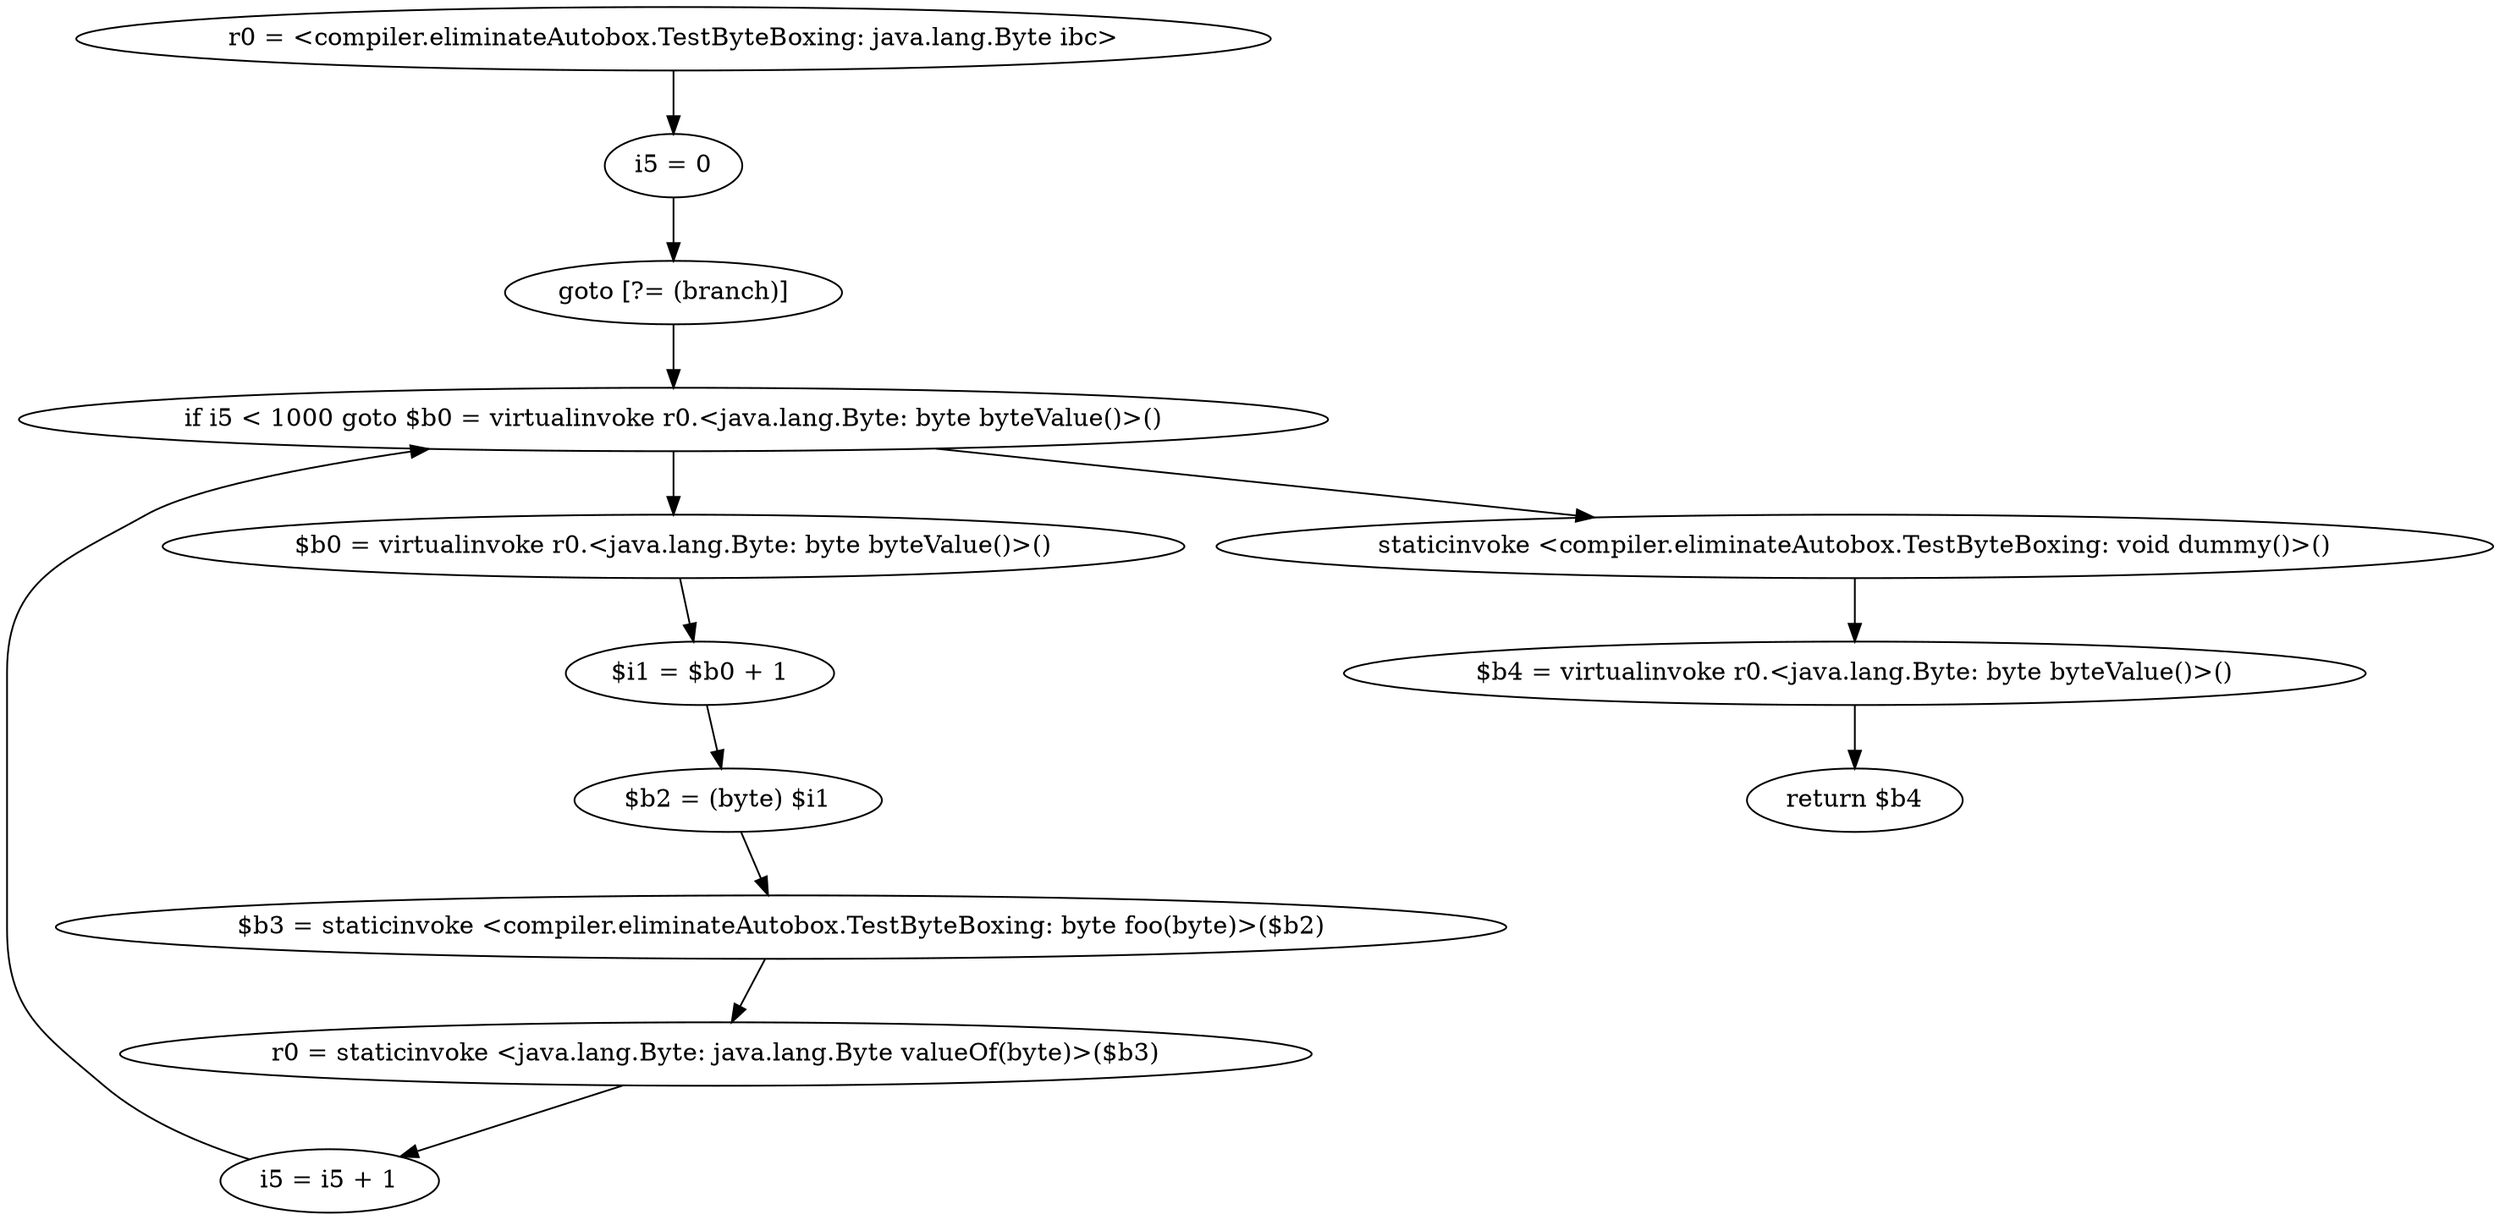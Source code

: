 digraph "unitGraph" {
    "r0 = <compiler.eliminateAutobox.TestByteBoxing: java.lang.Byte ibc>"
    "i5 = 0"
    "goto [?= (branch)]"
    "$b0 = virtualinvoke r0.<java.lang.Byte: byte byteValue()>()"
    "$i1 = $b0 + 1"
    "$b2 = (byte) $i1"
    "$b3 = staticinvoke <compiler.eliminateAutobox.TestByteBoxing: byte foo(byte)>($b2)"
    "r0 = staticinvoke <java.lang.Byte: java.lang.Byte valueOf(byte)>($b3)"
    "i5 = i5 + 1"
    "if i5 < 1000 goto $b0 = virtualinvoke r0.<java.lang.Byte: byte byteValue()>()"
    "staticinvoke <compiler.eliminateAutobox.TestByteBoxing: void dummy()>()"
    "$b4 = virtualinvoke r0.<java.lang.Byte: byte byteValue()>()"
    "return $b4"
    "r0 = <compiler.eliminateAutobox.TestByteBoxing: java.lang.Byte ibc>"->"i5 = 0";
    "i5 = 0"->"goto [?= (branch)]";
    "goto [?= (branch)]"->"if i5 < 1000 goto $b0 = virtualinvoke r0.<java.lang.Byte: byte byteValue()>()";
    "$b0 = virtualinvoke r0.<java.lang.Byte: byte byteValue()>()"->"$i1 = $b0 + 1";
    "$i1 = $b0 + 1"->"$b2 = (byte) $i1";
    "$b2 = (byte) $i1"->"$b3 = staticinvoke <compiler.eliminateAutobox.TestByteBoxing: byte foo(byte)>($b2)";
    "$b3 = staticinvoke <compiler.eliminateAutobox.TestByteBoxing: byte foo(byte)>($b2)"->"r0 = staticinvoke <java.lang.Byte: java.lang.Byte valueOf(byte)>($b3)";
    "r0 = staticinvoke <java.lang.Byte: java.lang.Byte valueOf(byte)>($b3)"->"i5 = i5 + 1";
    "i5 = i5 + 1"->"if i5 < 1000 goto $b0 = virtualinvoke r0.<java.lang.Byte: byte byteValue()>()";
    "if i5 < 1000 goto $b0 = virtualinvoke r0.<java.lang.Byte: byte byteValue()>()"->"staticinvoke <compiler.eliminateAutobox.TestByteBoxing: void dummy()>()";
    "if i5 < 1000 goto $b0 = virtualinvoke r0.<java.lang.Byte: byte byteValue()>()"->"$b0 = virtualinvoke r0.<java.lang.Byte: byte byteValue()>()";
    "staticinvoke <compiler.eliminateAutobox.TestByteBoxing: void dummy()>()"->"$b4 = virtualinvoke r0.<java.lang.Byte: byte byteValue()>()";
    "$b4 = virtualinvoke r0.<java.lang.Byte: byte byteValue()>()"->"return $b4";
}

